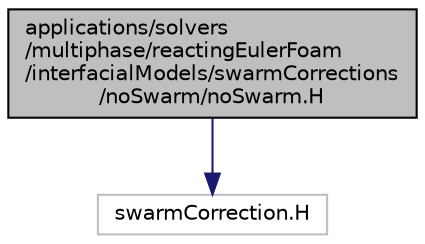 digraph "applications/solvers/multiphase/reactingEulerFoam/interfacialModels/swarmCorrections/noSwarm/noSwarm.H"
{
  bgcolor="transparent";
  edge [fontname="Helvetica",fontsize="10",labelfontname="Helvetica",labelfontsize="10"];
  node [fontname="Helvetica",fontsize="10",shape=record];
  Node0 [label="applications/solvers\l/multiphase/reactingEulerFoam\l/interfacialModels/swarmCorrections\l/noSwarm/noSwarm.H",height=0.2,width=0.4,color="black", fillcolor="grey75", style="filled", fontcolor="black"];
  Node0 -> Node1 [color="midnightblue",fontsize="10",style="solid",fontname="Helvetica"];
  Node1 [label="swarmCorrection.H",height=0.2,width=0.4,color="grey75"];
}
